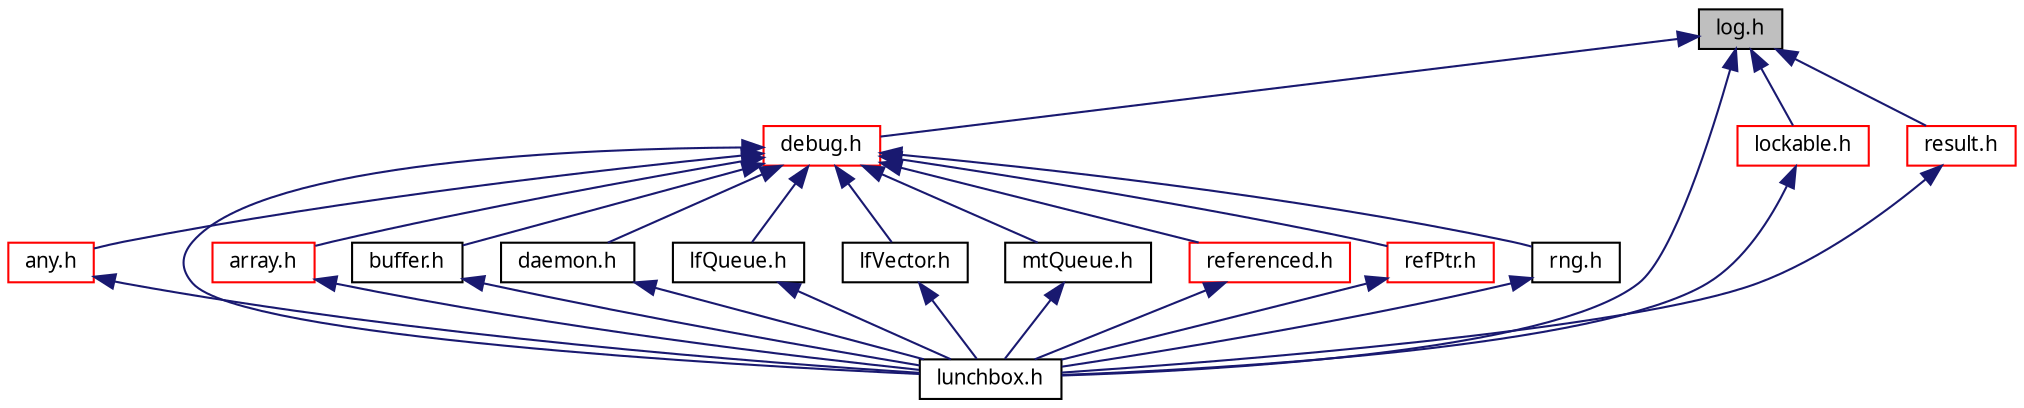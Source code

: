 digraph "log.h"
{
  edge [fontname="Sans",fontsize="10",labelfontname="Sans",labelfontsize="10"];
  node [fontname="Sans",fontsize="10",shape=record];
  Node1 [label="log.h",height=0.2,width=0.4,color="black", fillcolor="grey75", style="filled" fontcolor="black"];
  Node1 -> Node2 [dir="back",color="midnightblue",fontsize="10",style="solid",fontname="Sans"];
  Node2 [label="debug.h",height=0.2,width=0.4,color="red", fillcolor="white", style="filled",URL="$debug_8h_source.html"];
  Node2 -> Node3 [dir="back",color="midnightblue",fontsize="10",style="solid",fontname="Sans"];
  Node3 [label="any.h",height=0.2,width=0.4,color="red", fillcolor="white", style="filled",URL="$any_8h_source.html"];
  Node3 -> Node4 [dir="back",color="midnightblue",fontsize="10",style="solid",fontname="Sans"];
  Node4 [label="lunchbox.h",height=0.2,width=0.4,color="black", fillcolor="white", style="filled",URL="$lunchbox_8h_source.html"];
  Node2 -> Node5 [dir="back",color="midnightblue",fontsize="10",style="solid",fontname="Sans"];
  Node5 [label="array.h",height=0.2,width=0.4,color="red", fillcolor="white", style="filled",URL="$array_8h_source.html"];
  Node5 -> Node4 [dir="back",color="midnightblue",fontsize="10",style="solid",fontname="Sans"];
  Node2 -> Node6 [dir="back",color="midnightblue",fontsize="10",style="solid",fontname="Sans"];
  Node6 [label="buffer.h",height=0.2,width=0.4,color="black", fillcolor="white", style="filled",URL="$buffer_8h_source.html"];
  Node6 -> Node4 [dir="back",color="midnightblue",fontsize="10",style="solid",fontname="Sans"];
  Node2 -> Node7 [dir="back",color="midnightblue",fontsize="10",style="solid",fontname="Sans"];
  Node7 [label="daemon.h",height=0.2,width=0.4,color="black", fillcolor="white", style="filled",URL="$daemon_8h_source.html"];
  Node7 -> Node4 [dir="back",color="midnightblue",fontsize="10",style="solid",fontname="Sans"];
  Node2 -> Node8 [dir="back",color="midnightblue",fontsize="10",style="solid",fontname="Sans"];
  Node8 [label="lfQueue.h",height=0.2,width=0.4,color="black", fillcolor="white", style="filled",URL="$lf_queue_8h_source.html"];
  Node8 -> Node4 [dir="back",color="midnightblue",fontsize="10",style="solid",fontname="Sans"];
  Node2 -> Node9 [dir="back",color="midnightblue",fontsize="10",style="solid",fontname="Sans"];
  Node9 [label="lfVector.h",height=0.2,width=0.4,color="black", fillcolor="white", style="filled",URL="$lf_vector_8h_source.html"];
  Node9 -> Node4 [dir="back",color="midnightblue",fontsize="10",style="solid",fontname="Sans"];
  Node2 -> Node4 [dir="back",color="midnightblue",fontsize="10",style="solid",fontname="Sans"];
  Node2 -> Node10 [dir="back",color="midnightblue",fontsize="10",style="solid",fontname="Sans"];
  Node10 [label="mtQueue.h",height=0.2,width=0.4,color="black", fillcolor="white", style="filled",URL="$mt_queue_8h_source.html"];
  Node10 -> Node4 [dir="back",color="midnightblue",fontsize="10",style="solid",fontname="Sans"];
  Node2 -> Node11 [dir="back",color="midnightblue",fontsize="10",style="solid",fontname="Sans"];
  Node11 [label="referenced.h",height=0.2,width=0.4,color="red", fillcolor="white", style="filled",URL="$referenced_8h_source.html"];
  Node11 -> Node4 [dir="back",color="midnightblue",fontsize="10",style="solid",fontname="Sans"];
  Node2 -> Node12 [dir="back",color="midnightblue",fontsize="10",style="solid",fontname="Sans"];
  Node12 [label="refPtr.h",height=0.2,width=0.4,color="red", fillcolor="white", style="filled",URL="$ref_ptr_8h_source.html"];
  Node12 -> Node4 [dir="back",color="midnightblue",fontsize="10",style="solid",fontname="Sans"];
  Node2 -> Node13 [dir="back",color="midnightblue",fontsize="10",style="solid",fontname="Sans"];
  Node13 [label="rng.h",height=0.2,width=0.4,color="black", fillcolor="white", style="filled",URL="$rng_8h_source.html"];
  Node13 -> Node4 [dir="back",color="midnightblue",fontsize="10",style="solid",fontname="Sans"];
  Node1 -> Node14 [dir="back",color="midnightblue",fontsize="10",style="solid",fontname="Sans"];
  Node14 [label="lockable.h",height=0.2,width=0.4,color="red", fillcolor="white", style="filled",URL="$lockable_8h_source.html"];
  Node14 -> Node4 [dir="back",color="midnightblue",fontsize="10",style="solid",fontname="Sans"];
  Node1 -> Node4 [dir="back",color="midnightblue",fontsize="10",style="solid",fontname="Sans"];
  Node1 -> Node15 [dir="back",color="midnightblue",fontsize="10",style="solid",fontname="Sans"];
  Node15 [label="result.h",height=0.2,width=0.4,color="red", fillcolor="white", style="filled",URL="$result_8h_source.html"];
  Node15 -> Node4 [dir="back",color="midnightblue",fontsize="10",style="solid",fontname="Sans"];
}
